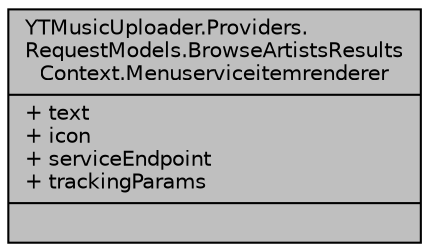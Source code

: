 digraph "YTMusicUploader.Providers.RequestModels.BrowseArtistsResultsContext.Menuserviceitemrenderer"
{
 // LATEX_PDF_SIZE
  edge [fontname="Helvetica",fontsize="10",labelfontname="Helvetica",labelfontsize="10"];
  node [fontname="Helvetica",fontsize="10",shape=record];
  Node1 [label="{YTMusicUploader.Providers.\lRequestModels.BrowseArtistsResults\lContext.Menuserviceitemrenderer\n|+ text\l+ icon\l+ serviceEndpoint\l+ trackingParams\l|}",height=0.2,width=0.4,color="black", fillcolor="grey75", style="filled", fontcolor="black",tooltip=" "];
}
